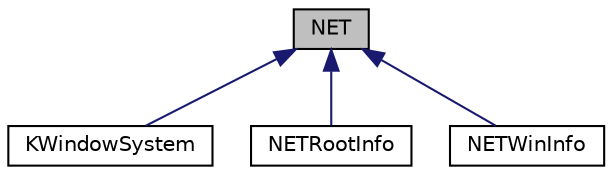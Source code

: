 digraph "NET"
{
  edge [fontname="Helvetica",fontsize="10",labelfontname="Helvetica",labelfontsize="10"];
  node [fontname="Helvetica",fontsize="10",shape=record];
  Node0 [label="NET",height=0.2,width=0.4,color="black", fillcolor="grey75", style="filled", fontcolor="black"];
  Node0 -> Node1 [dir="back",color="midnightblue",fontsize="10",style="solid",fontname="Helvetica"];
  Node1 [label="KWindowSystem",height=0.2,width=0.4,color="black", fillcolor="white", style="filled",URL="$classKWindowSystem.html",tooltip="Convenience access to certain properties and features of the window manager. "];
  Node0 -> Node2 [dir="back",color="midnightblue",fontsize="10",style="solid",fontname="Helvetica"];
  Node2 [label="NETRootInfo",height=0.2,width=0.4,color="black", fillcolor="white", style="filled",URL="$classNETRootInfo.html",tooltip="Common API for root window properties/protocols. "];
  Node0 -> Node3 [dir="back",color="midnightblue",fontsize="10",style="solid",fontname="Helvetica"];
  Node3 [label="NETWinInfo",height=0.2,width=0.4,color="black", fillcolor="white", style="filled",URL="$classNETWinInfo.html",tooltip="Common API for application window properties/protocols. "];
}

